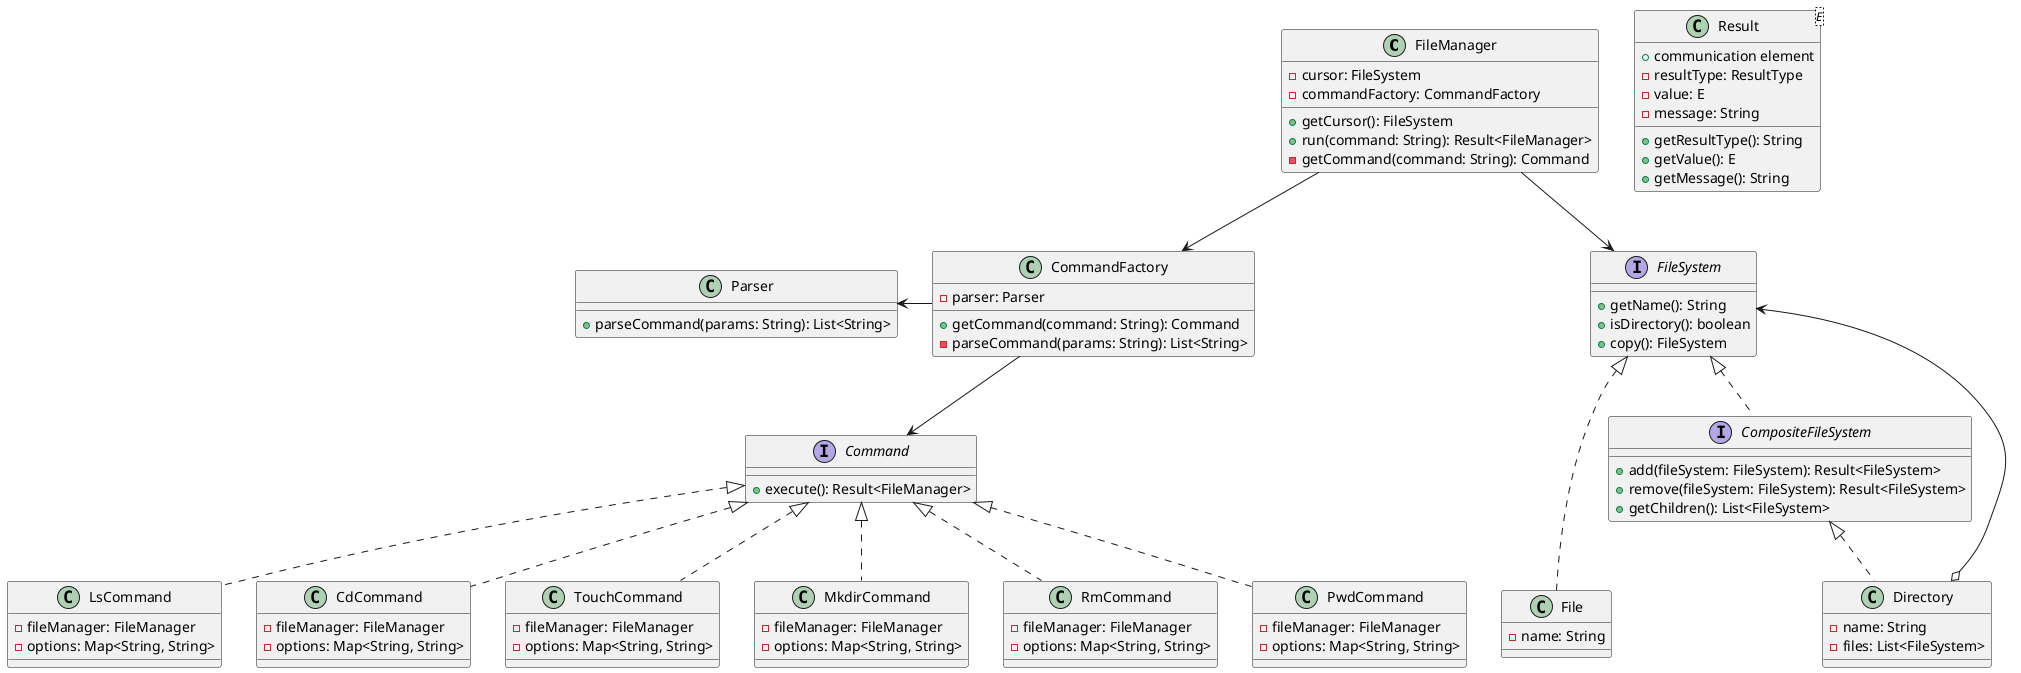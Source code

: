 @startuml

class FileManager {
  - cursor: FileSystem
  - commandFactory: CommandFactory
  + getCursor(): FileSystem
  + run(command: String): Result<FileManager>
  - getCommand(command: String): Command
}

interface FileSystem {
  + getName(): String
  + isDirectory(): boolean
  + copy(): FileSystem
}

FileManager --> FileSystem

class File {
  - name: String
}

FileSystem <|... File

interface CompositeFileSystem {
  + add(fileSystem: FileSystem): Result<FileSystem>
  + remove(fileSystem: FileSystem): Result<FileSystem>
  + getChildren(): List<FileSystem>
}

FileSystem <|.. CompositeFileSystem

class Directory {
  - name: String
  - files: List<FileSystem>
}

CompositeFileSystem <|.. Directory
FileSystem <--o Directory

class CommandFactory {
  - parser: Parser
  + getCommand(command: String): Command
  - parseCommand(params: String): List<String>
}

FileManager --> CommandFactory

class Parser {
  + parseCommand(params: String): List<String>
}

Parser <- CommandFactory

interface Command {
  + execute(): Result<FileManager>
}

CommandFactory --> Command

class LsCommand {
  - fileManager: FileManager
  - options: Map<String, String>
}

class CdCommand {
  - fileManager: FileManager
  - options: Map<String, String>
}

class TouchCommand {
  - fileManager: FileManager
  - options: Map<String, String>
}

class MkdirCommand {
  - fileManager: FileManager
  - options: Map<String, String>
}

class RmCommand {
  - fileManager: FileManager
  - options: Map<String, String>
}

class PwdCommand {
  - fileManager: FileManager
  - options: Map<String, String>
}

Command <|.. LsCommand
Command <|.. CdCommand
Command <|.. TouchCommand
Command <|.. MkdirCommand
Command <|.. RmCommand
Command <|.. PwdCommand

class Result<E> {
  + communication element
  - resultType: ResultType
  - value: E
  - message: String
  + getResultType(): String
  + getValue(): E
  + getMessage(): String
}

@enduml